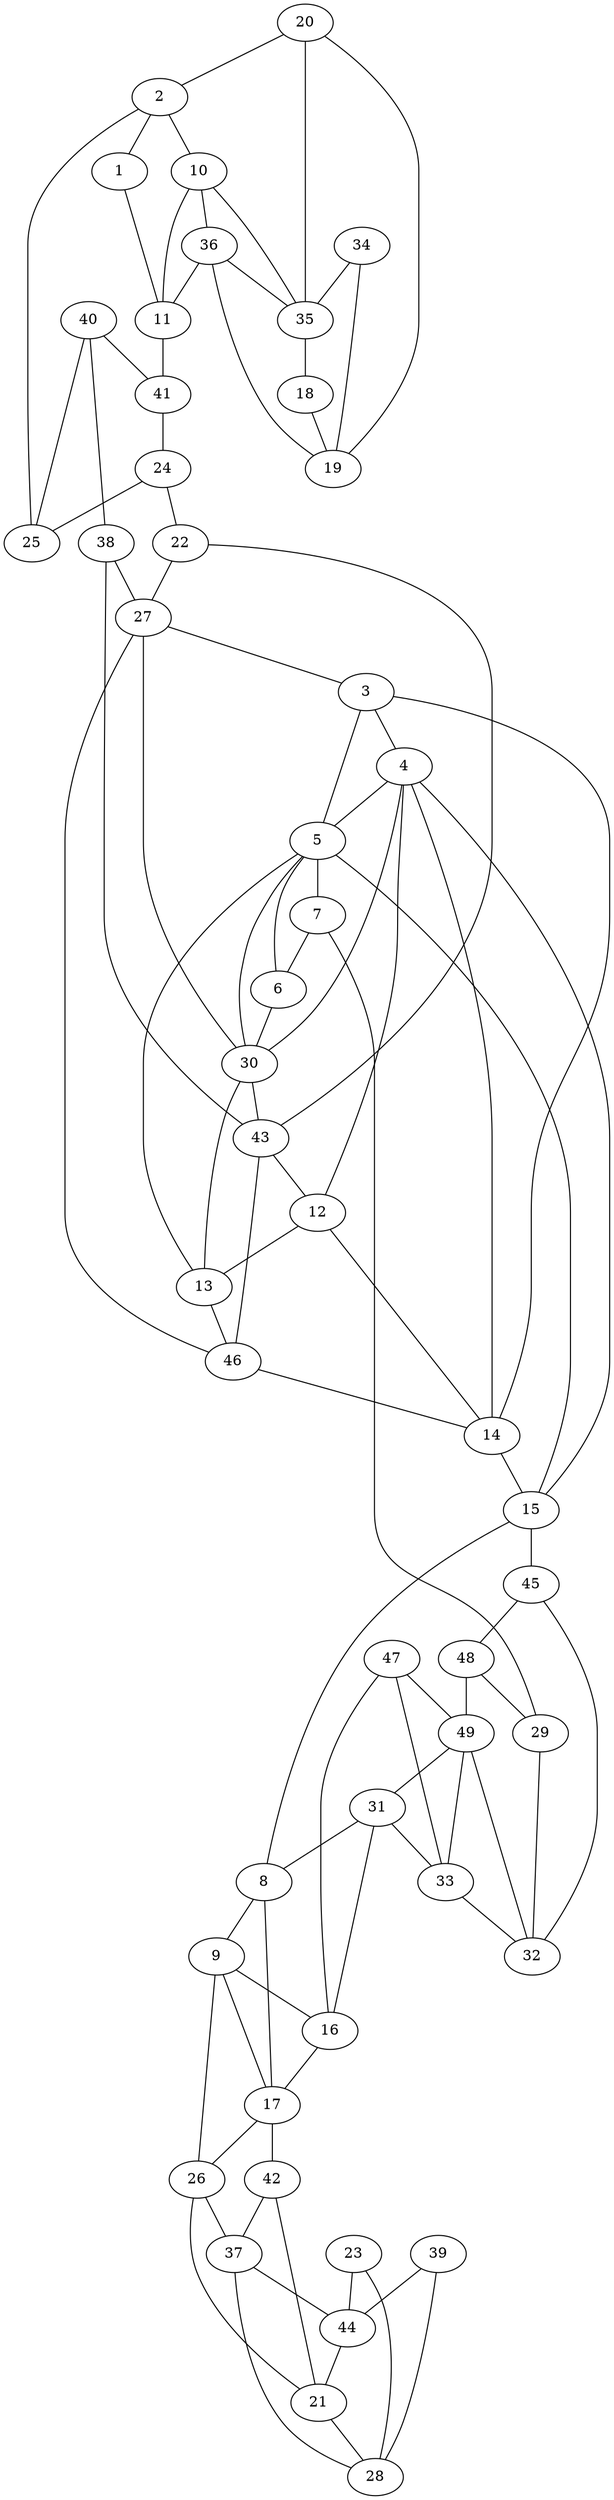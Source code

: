 graph pdb1gqw {
	1	 [aaLength=15,
		sequence=SDNQFEQLYHAVLRH,
		type=0];
	11	 [aaLength=11,
		sequence=TPQQQRALAQR,
		type=0];
	1 -- 11	 [distance0="27.47195",
		frequency=1,
		type0=2];
	2	 [aaLength=11,
		sequence=TPQQQRALAQR,
		type=0];
	2 -- 1	 [distance0="29.67717",
		frequency=1,
		type0=2];
	10	 [aaLength=15,
		sequence=SDNQFEQLYHAVLRH,
		type=0];
	2 -- 10	 [distance0="31.94241",
		frequency=1,
		type0=3];
	25	 [aaLength=2,
		sequence=HA,
		type=1];
	2 -- 25	 [distance0="11.0",
		frequency=1,
		type0=4];
	3	 [aaLength=7,
		sequence=GIAAYEA,
		type=0];
	4	 [aaLength=9,
		sequence=SVPFRQLLS,
		type=0];
	3 -- 4	 [distance0="10.60512",
		distance1="1.0",
		frequency=2,
		type0=1,
		type1=4];
	5	 [aaLength=6,
		sequence=DFRKSF,
		type=0];
	3 -- 5	 [distance0="33.80628",
		frequency=1,
		type0=2];
	14	 [aaLength=5,
		sequence=PEYKY,
		type=0];
	3 -- 14	 [distance0="42.38019",
		frequency=1,
		type0=3];
	4 -- 5	 [distance0="32.3749",
		frequency=1,
		type0=3];
	4 -- 14	 [distance0="31.93078",
		frequency=1,
		type0=2];
	30	 [aaLength=4,
		sequence=RAEH,
		type=1];
	4 -- 30	 [distance0="2.0",
		frequency=1,
		type0=4];
	7	 [aaLength=14,
		sequence=TEEEHQRWREAVAK,
		type=0];
	5 -- 7	 [distance0="17.88101",
		frequency=1,
		type0=2];
	6	 [aaLength=5,
		sequence=EYKYR,
		type=0];
	5 -- 6	 [distance0="12.03154",
		distance1="1.0",
		frequency=2,
		type0=1,
		type1=4];
	6 -- 30	 [distance0="35.80926",
		frequency=1,
		type0=3];
	7 -- 6	 [distance0="13.32101",
		frequency=1,
		type0=1];
	29	 [aaLength=4,
		sequence=LLHP,
		type=1];
	7 -- 29	 [distance0="29.1142",
		distance1="3.0",
		frequency=2,
		type0=3,
		type1=4];
	8	 [aaLength=16,
		sequence=SEKESEALLSFLFAHI,
		type=0];
	15	 [aaLength=11,
		sequence=EHQRWREAVAK,
		type=0];
	8 -- 15	 [distance0="49.64392",
		frequency=1,
		type0=3];
	9	 [aaLength=4,
		sequence=TKPE,
		type=0];
	8 -- 9	 [distance0="17.70866",
		distance1="0.0",
		frequency=2,
		type0=1,
		type1=5];
	16	 [aaLength=16,
		sequence=SEKESEALLSFLFAHI,
		type=0];
	9 -- 16	 [distance0="51.00246",
		frequency=1,
		type0=2];
	17	 [aaLength=4,
		sequence=TKPE,
		type=0];
	9 -- 17	 [distance0="55.84982",
		frequency=1,
		type0=3];
	26	 [aaLength=4,
		sequence=QVRW,
		type=1];
	9 -- 26	 [distance0="1.0",
		frequency=1,
		type0=4];
	10 -- 11	 [distance0="29.67617",
		frequency=1,
		type0=2];
	36	 [aaLength=4,
		sequence=VVFL,
		type=1];
	10 -- 36	 [distance0="1.0",
		frequency=1,
		type0=4];
	41	 [aaLength=2,
		sequence=HA,
		type=1];
	11 -- 41	 [distance0="11.0",
		frequency=1,
		type0=4];
	12	 [aaLength=7,
		sequence=GIAAYEA,
		type=0];
	12 -- 4	 [distance0="41.47226",
		frequency=1,
		type0=2];
	12 -- 14	 [distance0="43.39856",
		frequency=1,
		type0=3];
	13	 [aaLength=9,
		sequence=SVPFRQLLS,
		type=0];
	12 -- 13	 [distance0="10.69038",
		distance1="1.0",
		frequency=2,
		type0=1,
		type1=4];
	13 -- 5	 [distance0="38.28435",
		frequency=1,
		type0=2];
	13 -- 30	 [distance0="39.96241",
		frequency=1,
		type0=3];
	46	 [aaLength=4,
		sequence=RAEH,
		type=1];
	13 -- 46	 [distance0="2.0",
		frequency=1,
		type0=4];
	14 -- 15	 [distance0="15.11302",
		distance1="5.0",
		frequency=2,
		type0=1,
		type1=4];
	15 -- 4	 [distance0="33.50905",
		frequency=1,
		type0=2];
	15 -- 5	 [distance0="39.83961",
		frequency=1,
		type0=3];
	45	 [aaLength=4,
		sequence=LLHP,
		type=1];
	15 -- 45	 [distance0="3.0",
		frequency=1,
		type0=4];
	16 -- 17	 [distance0="17.81467",
		distance1="0.0",
		frequency=2,
		type0=1,
		type1=5];
	31	 [aaLength=4,
		sequence=TTRI,
		type=1];
	16 -- 31	 [distance0="49.26426",
		frequency=1,
		type0=3];
	17 -- 8	 [distance0="51.10246",
		frequency=1,
		type0=2];
	17 -- 26	 [distance0="53.59293",
		frequency=1,
		type0=3];
	42	 [aaLength=4,
		sequence=QVRW,
		type=1];
	17 -- 42	 [distance0="1.0",
		frequency=1,
		type0=4];
	18	 [aaLength=4,
		sequence=SITP,
		type=1];
	19	 [aaLength=4,
		sequence=AQIS,
		type=1];
	18 -- 19	 [distance0="10.0",
		distance1="6.0",
		frequency=2,
		type0=2,
		type1=4];
	20	 [aaLength=4,
		sequence=VVFL,
		type=1];
	20 -- 2	 [distance0="5.0",
		frequency=1,
		type0=4];
	20 -- 19	 [distance0="28.0",
		frequency=1,
		type0=2];
	35	 [aaLength=4,
		sequence=AQIS,
		type=1];
	20 -- 35	 [distance0="28.0",
		frequency=1,
		type0=3];
	21	 [aaLength=4,
		sequence=IAIW,
		type=1];
	28	 [aaLength=5,
		sequence=TQHYA,
		type=1];
	21 -- 28	 [distance0="8.0",
		distance1="4.0",
		frequency=2,
		type0=2,
		type1=4];
	22	 [aaLength=8,
		sequence=GAILAAKE,
		type=1];
	27	 [aaLength=5,
		sequence=TLWTS,
		type=1];
	22 -- 27	 [distance0="15.0",
		distance1="7.0",
		frequency=2,
		type0=2,
		type1=4];
	23	 [aaLength=8,
		sequence=RIMHRATI,
		type=1];
	23 -- 28	 [distance0="13.0",
		frequency=1,
		type0=2];
	44	 [aaLength=5,
		sequence=TQHYA,
		type=1];
	23 -- 44	 [distance0="13.0",
		frequency=1,
		type0=3];
	24	 [aaLength=9,
		sequence=VDEIIVLDT,
		type=1];
	24 -- 22	 [distance0="23.0",
		frequency=1,
		type0=4];
	24 -- 25	 [distance0="4.0",
		frequency=1,
		type0=2];
	26 -- 21	 [distance0="10.0",
		distance1="6.0",
		frequency=2,
		type0=2,
		type1=4];
	37	 [aaLength=4,
		sequence=IAIW,
		type=1];
	26 -- 37	 [distance0="10.0",
		frequency=1,
		type0=3];
	27 -- 3	 [distance0="0.0",
		frequency=1,
		type0=5];
	32	 [aaLength=3,
		sequence=VRT,
		type=1];
	29 -- 32	 [distance0="5.0",
		distance1="1.0",
		frequency=2,
		type0=2,
		type1=4];
	30 -- 5	 [distance0="0.0",
		frequency=1,
		type0=5];
	30 -- 27	 [distance0="24.0",
		frequency=1,
		type0=2];
	43	 [aaLength=5,
		sequence=TLWTS,
		type=1];
	30 -- 43	 [distance0="24.0",
		frequency=1,
		type0=3];
	31 -- 8	 [distance0="3.0",
		frequency=1,
		type0=4];
	33	 [aaLength=3,
		sequence=QAL,
		type=1];
	31 -- 33	 [distance0="9.0",
		frequency=1,
		type0=2];
	33 -- 32	 [distance0="9.0",
		frequency=1,
		type0=3];
	49	 [aaLength=3,
		sequence=QAL,
		type=1];
	33 -- 49	 [distance0="0.0",
		frequency=1,
		type0=1];
	34	 [aaLength=4,
		sequence=SITP,
		type=1];
	34 -- 19	 [distance0="10.0",
		frequency=1,
		type0=2];
	34 -- 35	 [distance0="10.0",
		distance1="6.0",
		frequency=2,
		type0=3,
		type1=4];
	35 -- 10	 [distance0="8.0",
		frequency=1,
		type0=4];
	35 -- 18	 [distance0="10.0",
		frequency=1,
		type0=2];
	36 -- 11	 [distance0="5.0",
		frequency=1,
		type0=4];
	36 -- 19	 [distance0="28.0",
		frequency=1,
		type0=2];
	36 -- 35	 [distance0="28.0",
		frequency=1,
		type0=3];
	37 -- 28	 [distance0="8.0",
		frequency=1,
		type0=2];
	37 -- 44	 [distance0="8.0",
		distance1="4.0",
		frequency=2,
		type0=3,
		type1=4];
	38	 [aaLength=8,
		sequence=GAILAAKE,
		type=1];
	38 -- 27	 [distance0="15.0",
		frequency=1,
		type0=2];
	38 -- 43	 [distance0="15.0",
		distance1="7.0",
		frequency=2,
		type0=3,
		type1=4];
	39	 [aaLength=8,
		sequence=RIMHRATI,
		type=1];
	39 -- 28	 [distance0="13.0",
		frequency=1,
		type0=2];
	39 -- 44	 [distance0="13.0",
		frequency=1,
		type0=3];
	40	 [aaLength=9,
		sequence=VDEIIVLDT,
		type=1];
	40 -- 25	 [distance0="4.0",
		frequency=1,
		type0=2];
	40 -- 38	 [distance0="23.0",
		frequency=1,
		type0=4];
	40 -- 41	 [distance0="4.0",
		frequency=1,
		type0=3];
	41 -- 24	 [distance0="4.0",
		frequency=1,
		type0=2];
	42 -- 21	 [distance0="10.0",
		frequency=1,
		type0=2];
	42 -- 37	 [distance0="10.0",
		distance1="6.0",
		frequency=2,
		type0=3,
		type1=4];
	43 -- 12	 [distance0="0.0",
		frequency=1,
		type0=5];
	43 -- 22	 [distance0="15.0",
		frequency=1,
		type0=2];
	44 -- 21	 [distance0="8.0",
		frequency=1,
		type0=2];
	45 -- 32	 [distance0="5.0",
		frequency=1,
		type0=2];
	48	 [aaLength=3,
		sequence=VRT,
		type=1];
	45 -- 48	 [distance0="5.0",
		distance1="1.0",
		frequency=2,
		type0=3,
		type1=4];
	46 -- 14	 [distance0="6.0",
		frequency=1,
		type0=4];
	46 -- 27	 [distance0="24.0",
		frequency=1,
		type0=2];
	46 -- 43	 [distance0="24.0",
		frequency=1,
		type0=3];
	47	 [aaLength=4,
		sequence=TTRI,
		type=1];
	47 -- 16	 [distance0="3.0",
		frequency=1,
		type0=4];
	47 -- 33	 [distance0="9.0",
		frequency=1,
		type0=2];
	47 -- 49	 [distance0="9.0",
		frequency=1,
		type0=3];
	48 -- 29	 [distance0="5.0",
		frequency=1,
		type0=2];
	48 -- 49	 [distance0="6.0",
		frequency=1,
		type0=4];
	49 -- 31	 [distance0="9.0",
		frequency=1,
		type0=2];
	49 -- 32	 [distance0="9.0",
		frequency=1,
		type0=3];
}
